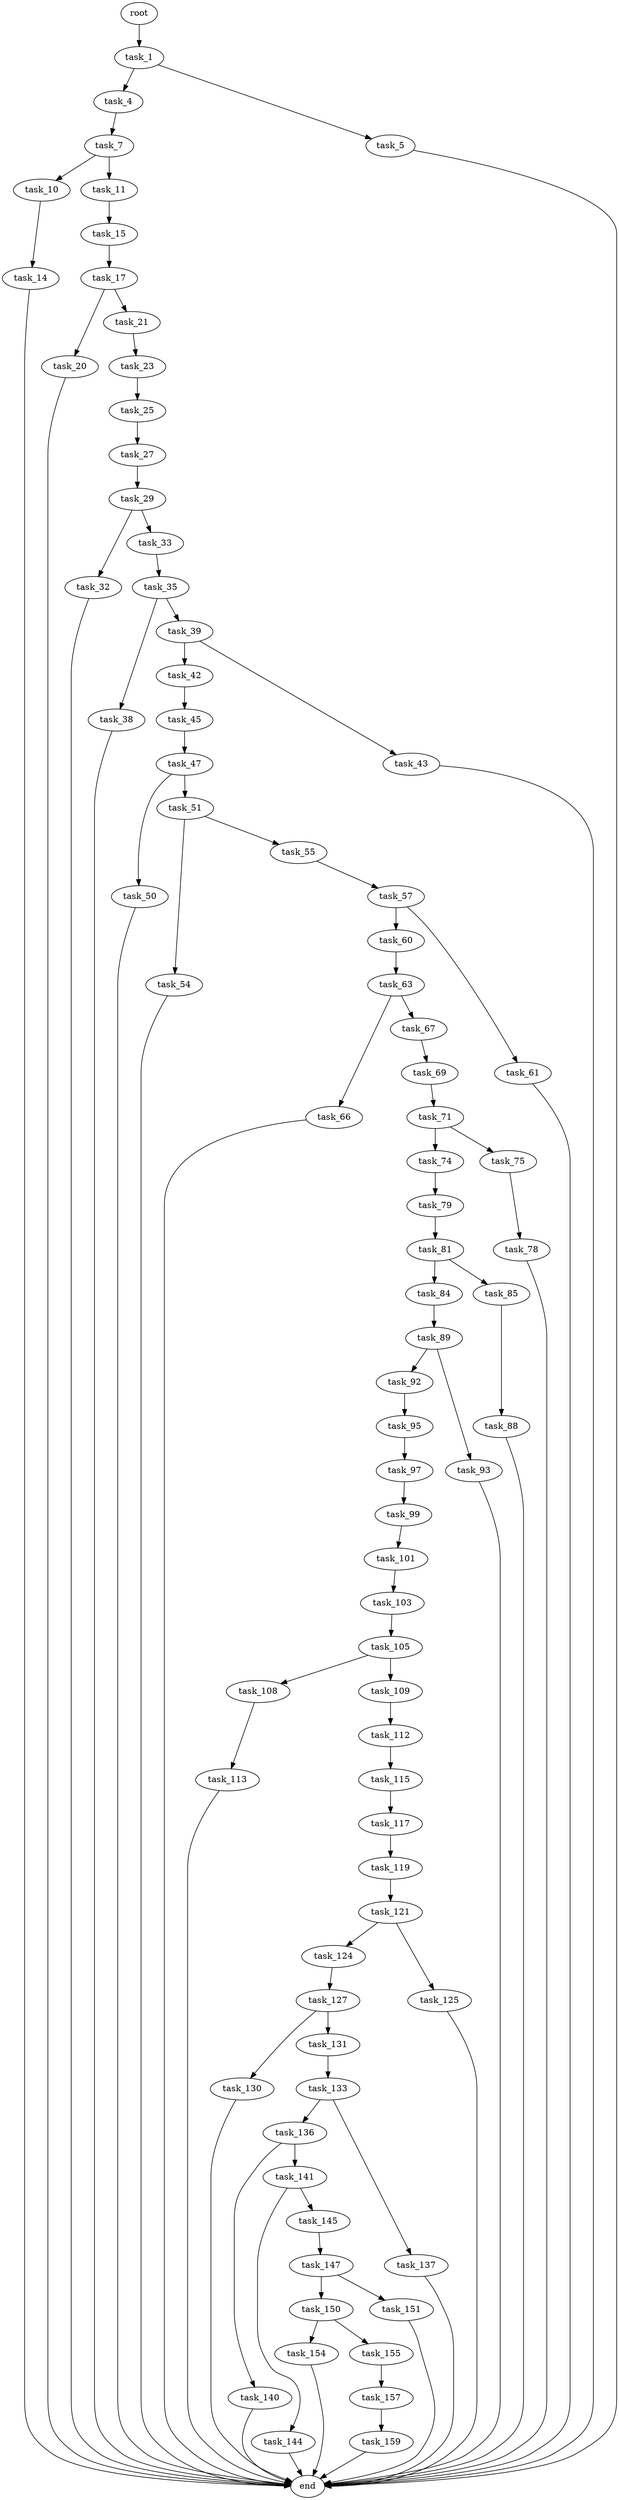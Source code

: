 digraph G {
  root [size="0.000000"];
  task_1 [size="1073741824000.000000"];
  task_4 [size="30597188304.000000"];
  task_5 [size="6038891191.000000"];
  task_7 [size="2296292056.000000"];
  end [size="0.000000"];
  task_10 [size="139185372904.000000"];
  task_11 [size="215316049293.000000"];
  task_14 [size="83142319807.000000"];
  task_15 [size="515486269014.000000"];
  task_17 [size="10073919145.000000"];
  task_20 [size="134217728000.000000"];
  task_21 [size="8589934592.000000"];
  task_23 [size="9007322538.000000"];
  task_25 [size="244367105578.000000"];
  task_27 [size="5992208038.000000"];
  task_29 [size="73380135636.000000"];
  task_32 [size="9018900134.000000"];
  task_33 [size="68719476736.000000"];
  task_35 [size="27398225591.000000"];
  task_38 [size="28991029248.000000"];
  task_39 [size="99908757924.000000"];
  task_42 [size="551338638.000000"];
  task_43 [size="368293445632.000000"];
  task_45 [size="368293445632.000000"];
  task_47 [size="549755813888.000000"];
  task_50 [size="28109964250.000000"];
  task_51 [size="203971265796.000000"];
  task_54 [size="68719476736.000000"];
  task_55 [size="134217728000.000000"];
  task_57 [size="87747568296.000000"];
  task_60 [size="308087850621.000000"];
  task_61 [size="28991029248.000000"];
  task_63 [size="9773928574.000000"];
  task_66 [size="9004367848.000000"];
  task_67 [size="782757789696.000000"];
  task_69 [size="368293445632.000000"];
  task_71 [size="8589934592.000000"];
  task_74 [size="730587615490.000000"];
  task_75 [size="324206853.000000"];
  task_79 [size="2496733417.000000"];
  task_78 [size="56101340714.000000"];
  task_81 [size="782757789696.000000"];
  task_84 [size="2173527683.000000"];
  task_85 [size="44407605806.000000"];
  task_89 [size="879287516.000000"];
  task_88 [size="441148707011.000000"];
  task_92 [size="1063067811937.000000"];
  task_93 [size="28991029248.000000"];
  task_95 [size="68719476736.000000"];
  task_97 [size="846582839752.000000"];
  task_99 [size="134217728000.000000"];
  task_101 [size="9771282229.000000"];
  task_103 [size="884678945072.000000"];
  task_105 [size="782757789696.000000"];
  task_108 [size="15392948694.000000"];
  task_109 [size="80874485184.000000"];
  task_113 [size="359865638218.000000"];
  task_112 [size="782757789696.000000"];
  task_115 [size="782757789696.000000"];
  task_117 [size="6754743216.000000"];
  task_119 [size="17560554259.000000"];
  task_121 [size="6513502482.000000"];
  task_124 [size="134217728000.000000"];
  task_125 [size="68719476736.000000"];
  task_127 [size="324211950042.000000"];
  task_130 [size="28991029248.000000"];
  task_131 [size="28991029248.000000"];
  task_133 [size="291062393731.000000"];
  task_136 [size="650161578.000000"];
  task_137 [size="322547584609.000000"];
  task_140 [size="30553551116.000000"];
  task_141 [size="4062028626.000000"];
  task_144 [size="163724240420.000000"];
  task_145 [size="19080820834.000000"];
  task_147 [size="527898357446.000000"];
  task_150 [size="8373389589.000000"];
  task_151 [size="14254519668.000000"];
  task_154 [size="15317558314.000000"];
  task_155 [size="281882049172.000000"];
  task_157 [size="32019386136.000000"];
  task_159 [size="115707410052.000000"];

  root -> task_1 [size="1.000000"];
  task_1 -> task_4 [size="838860800.000000"];
  task_1 -> task_5 [size="838860800.000000"];
  task_4 -> task_7 [size="536870912.000000"];
  task_5 -> end [size="1.000000"];
  task_7 -> task_10 [size="75497472.000000"];
  task_7 -> task_11 [size="75497472.000000"];
  task_10 -> task_14 [size="411041792.000000"];
  task_11 -> task_15 [size="301989888.000000"];
  task_14 -> end [size="1.000000"];
  task_15 -> task_17 [size="411041792.000000"];
  task_17 -> task_20 [size="679477248.000000"];
  task_17 -> task_21 [size="679477248.000000"];
  task_20 -> end [size="1.000000"];
  task_21 -> task_23 [size="33554432.000000"];
  task_23 -> task_25 [size="536870912.000000"];
  task_25 -> task_27 [size="679477248.000000"];
  task_27 -> task_29 [size="209715200.000000"];
  task_29 -> task_32 [size="134217728.000000"];
  task_29 -> task_33 [size="134217728.000000"];
  task_32 -> end [size="1.000000"];
  task_33 -> task_35 [size="134217728.000000"];
  task_35 -> task_38 [size="33554432.000000"];
  task_35 -> task_39 [size="33554432.000000"];
  task_38 -> end [size="1.000000"];
  task_39 -> task_42 [size="134217728.000000"];
  task_39 -> task_43 [size="134217728.000000"];
  task_42 -> task_45 [size="33554432.000000"];
  task_43 -> end [size="1.000000"];
  task_45 -> task_47 [size="411041792.000000"];
  task_47 -> task_50 [size="536870912.000000"];
  task_47 -> task_51 [size="536870912.000000"];
  task_50 -> end [size="1.000000"];
  task_51 -> task_54 [size="301989888.000000"];
  task_51 -> task_55 [size="301989888.000000"];
  task_54 -> end [size="1.000000"];
  task_55 -> task_57 [size="209715200.000000"];
  task_57 -> task_60 [size="134217728.000000"];
  task_57 -> task_61 [size="134217728.000000"];
  task_60 -> task_63 [size="209715200.000000"];
  task_61 -> end [size="1.000000"];
  task_63 -> task_66 [size="33554432.000000"];
  task_63 -> task_67 [size="33554432.000000"];
  task_66 -> end [size="1.000000"];
  task_67 -> task_69 [size="679477248.000000"];
  task_69 -> task_71 [size="411041792.000000"];
  task_71 -> task_74 [size="33554432.000000"];
  task_71 -> task_75 [size="33554432.000000"];
  task_74 -> task_79 [size="679477248.000000"];
  task_75 -> task_78 [size="33554432.000000"];
  task_79 -> task_81 [size="301989888.000000"];
  task_78 -> end [size="1.000000"];
  task_81 -> task_84 [size="679477248.000000"];
  task_81 -> task_85 [size="679477248.000000"];
  task_84 -> task_89 [size="75497472.000000"];
  task_85 -> task_88 [size="33554432.000000"];
  task_89 -> task_92 [size="75497472.000000"];
  task_89 -> task_93 [size="75497472.000000"];
  task_88 -> end [size="1.000000"];
  task_92 -> task_95 [size="679477248.000000"];
  task_93 -> end [size="1.000000"];
  task_95 -> task_97 [size="134217728.000000"];
  task_97 -> task_99 [size="536870912.000000"];
  task_99 -> task_101 [size="209715200.000000"];
  task_101 -> task_103 [size="411041792.000000"];
  task_103 -> task_105 [size="536870912.000000"];
  task_105 -> task_108 [size="679477248.000000"];
  task_105 -> task_109 [size="679477248.000000"];
  task_108 -> task_113 [size="536870912.000000"];
  task_109 -> task_112 [size="134217728.000000"];
  task_113 -> end [size="1.000000"];
  task_112 -> task_115 [size="679477248.000000"];
  task_115 -> task_117 [size="679477248.000000"];
  task_117 -> task_119 [size="134217728.000000"];
  task_119 -> task_121 [size="75497472.000000"];
  task_121 -> task_124 [size="301989888.000000"];
  task_121 -> task_125 [size="301989888.000000"];
  task_124 -> task_127 [size="209715200.000000"];
  task_125 -> end [size="1.000000"];
  task_127 -> task_130 [size="209715200.000000"];
  task_127 -> task_131 [size="209715200.000000"];
  task_130 -> end [size="1.000000"];
  task_131 -> task_133 [size="75497472.000000"];
  task_133 -> task_136 [size="838860800.000000"];
  task_133 -> task_137 [size="838860800.000000"];
  task_136 -> task_140 [size="33554432.000000"];
  task_136 -> task_141 [size="33554432.000000"];
  task_137 -> end [size="1.000000"];
  task_140 -> end [size="1.000000"];
  task_141 -> task_144 [size="134217728.000000"];
  task_141 -> task_145 [size="134217728.000000"];
  task_144 -> end [size="1.000000"];
  task_145 -> task_147 [size="838860800.000000"];
  task_147 -> task_150 [size="411041792.000000"];
  task_147 -> task_151 [size="411041792.000000"];
  task_150 -> task_154 [size="209715200.000000"];
  task_150 -> task_155 [size="209715200.000000"];
  task_151 -> end [size="1.000000"];
  task_154 -> end [size="1.000000"];
  task_155 -> task_157 [size="838860800.000000"];
  task_157 -> task_159 [size="134217728.000000"];
  task_159 -> end [size="1.000000"];
}
